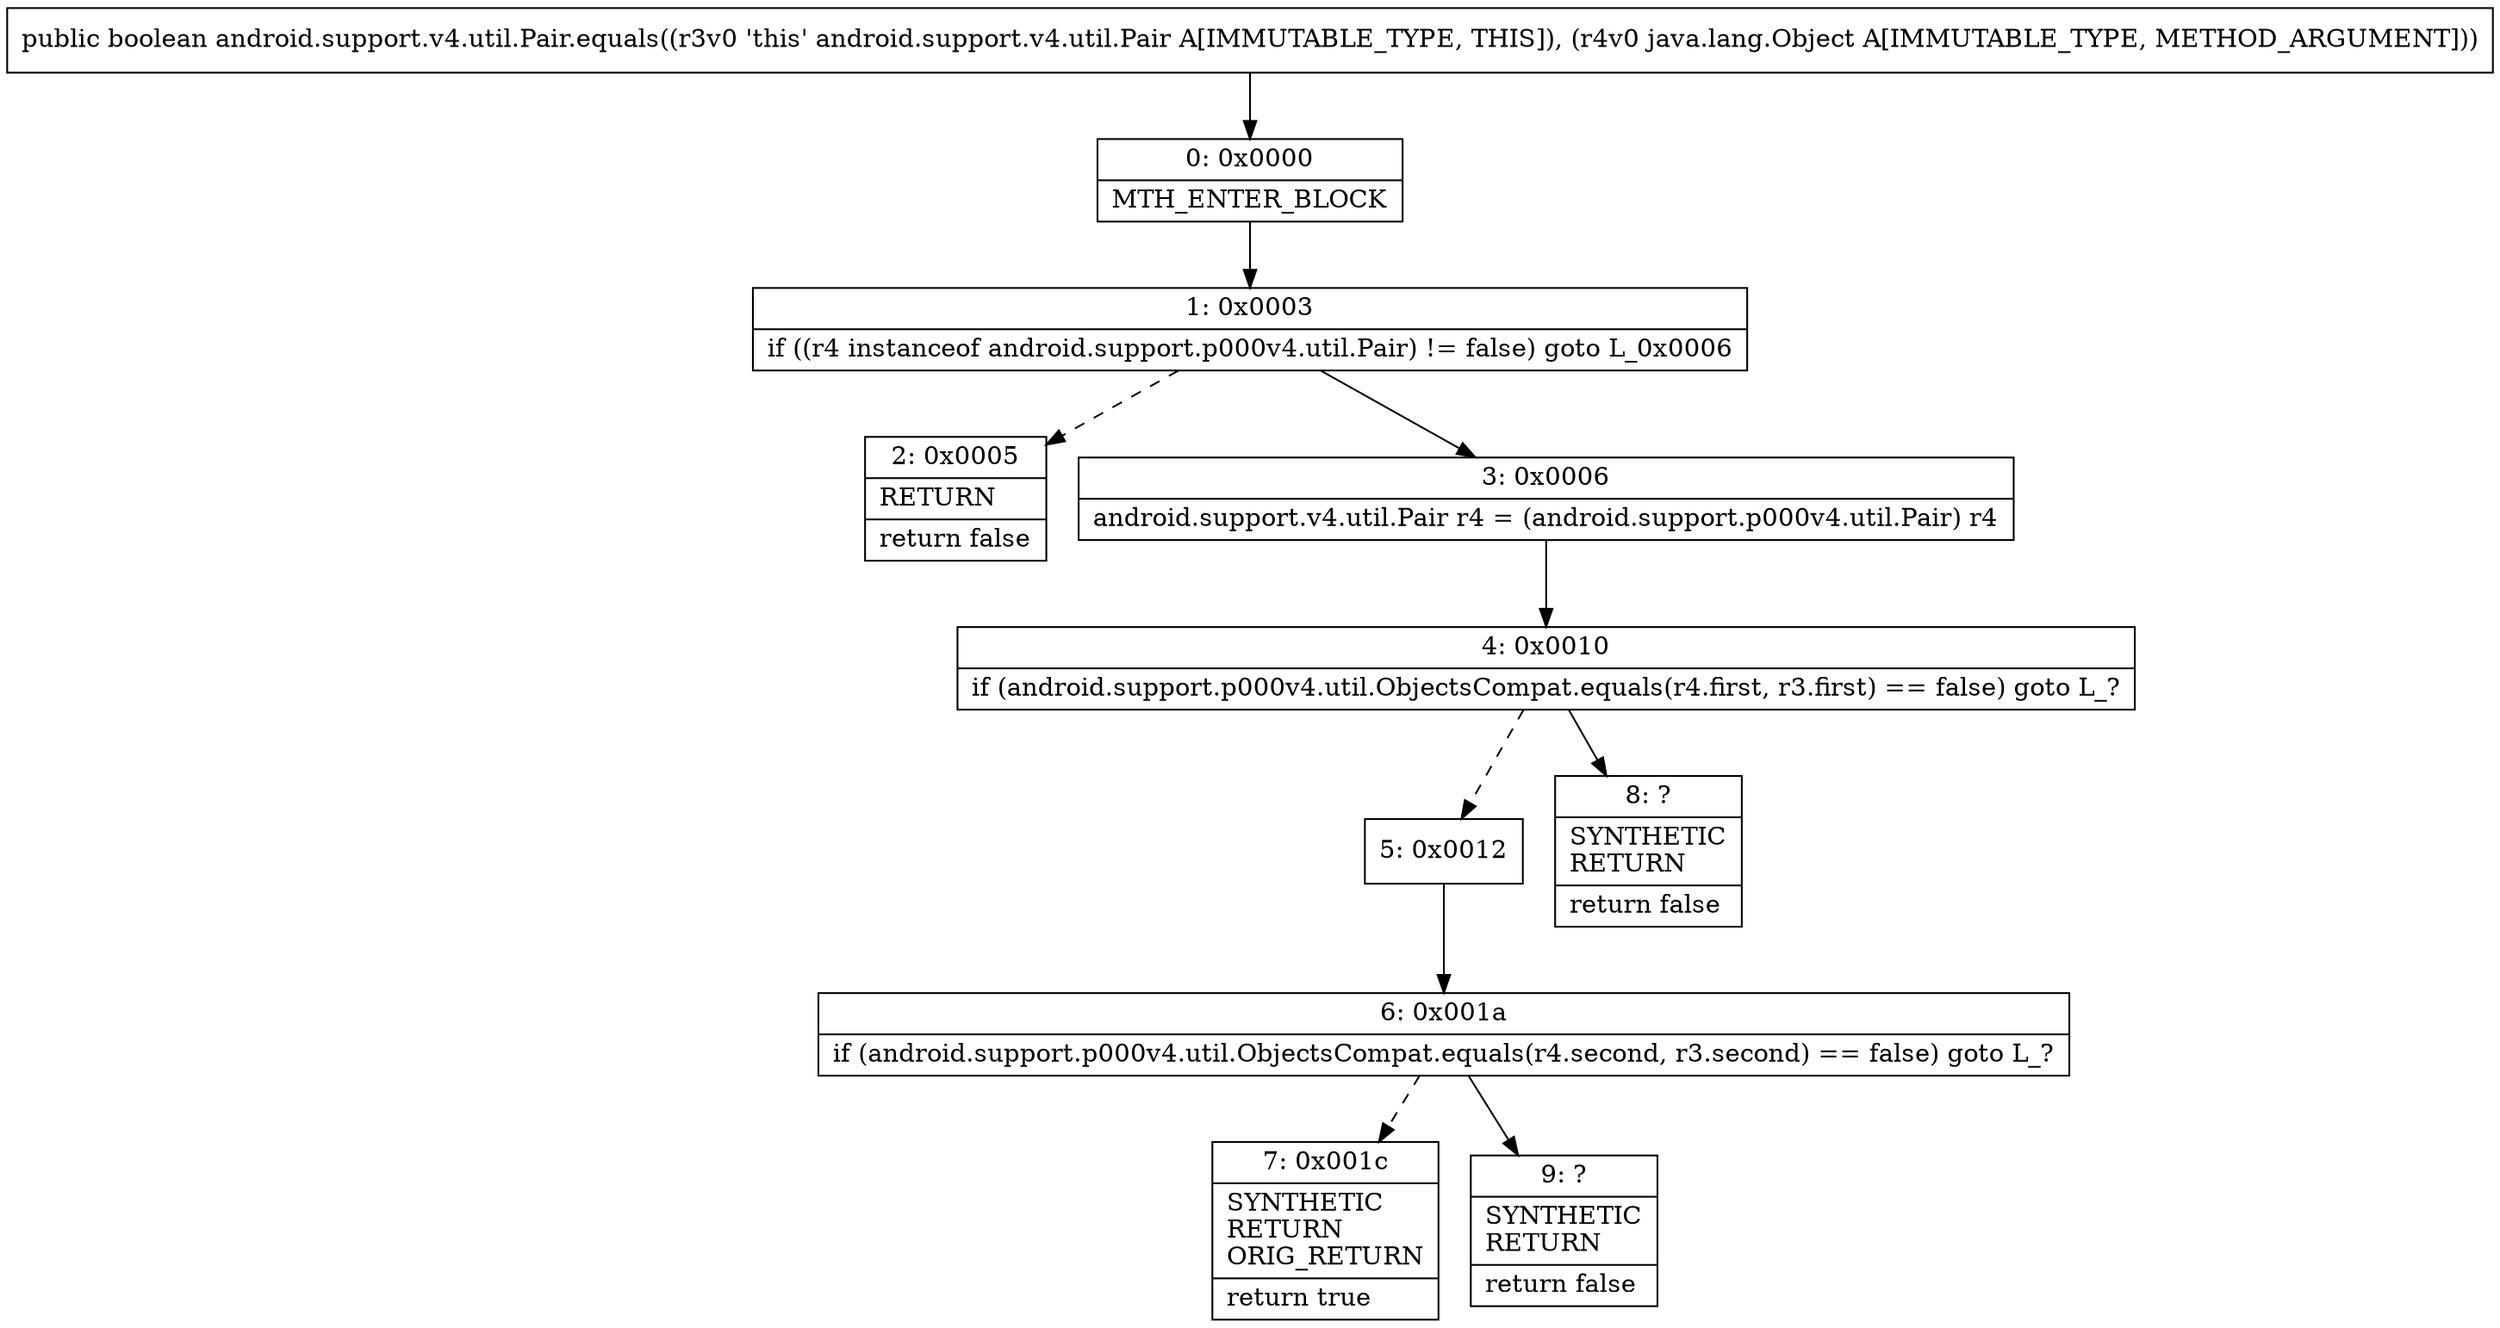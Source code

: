 digraph "CFG forandroid.support.v4.util.Pair.equals(Ljava\/lang\/Object;)Z" {
Node_0 [shape=record,label="{0\:\ 0x0000|MTH_ENTER_BLOCK\l}"];
Node_1 [shape=record,label="{1\:\ 0x0003|if ((r4 instanceof android.support.p000v4.util.Pair) != false) goto L_0x0006\l}"];
Node_2 [shape=record,label="{2\:\ 0x0005|RETURN\l|return false\l}"];
Node_3 [shape=record,label="{3\:\ 0x0006|android.support.v4.util.Pair r4 = (android.support.p000v4.util.Pair) r4\l}"];
Node_4 [shape=record,label="{4\:\ 0x0010|if (android.support.p000v4.util.ObjectsCompat.equals(r4.first, r3.first) == false) goto L_?\l}"];
Node_5 [shape=record,label="{5\:\ 0x0012}"];
Node_6 [shape=record,label="{6\:\ 0x001a|if (android.support.p000v4.util.ObjectsCompat.equals(r4.second, r3.second) == false) goto L_?\l}"];
Node_7 [shape=record,label="{7\:\ 0x001c|SYNTHETIC\lRETURN\lORIG_RETURN\l|return true\l}"];
Node_8 [shape=record,label="{8\:\ ?|SYNTHETIC\lRETURN\l|return false\l}"];
Node_9 [shape=record,label="{9\:\ ?|SYNTHETIC\lRETURN\l|return false\l}"];
MethodNode[shape=record,label="{public boolean android.support.v4.util.Pair.equals((r3v0 'this' android.support.v4.util.Pair A[IMMUTABLE_TYPE, THIS]), (r4v0 java.lang.Object A[IMMUTABLE_TYPE, METHOD_ARGUMENT])) }"];
MethodNode -> Node_0;
Node_0 -> Node_1;
Node_1 -> Node_2[style=dashed];
Node_1 -> Node_3;
Node_3 -> Node_4;
Node_4 -> Node_5[style=dashed];
Node_4 -> Node_8;
Node_5 -> Node_6;
Node_6 -> Node_7[style=dashed];
Node_6 -> Node_9;
}

